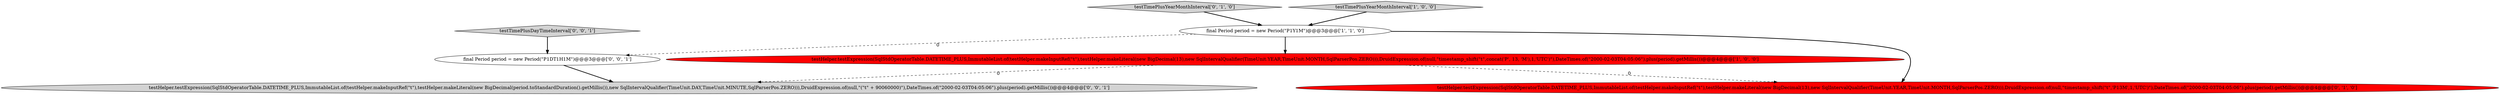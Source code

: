 digraph {
0 [style = filled, label = "final Period period = new Period(\"P1Y1M\")@@@3@@@['1', '1', '0']", fillcolor = white, shape = ellipse image = "AAA0AAABBB1BBB"];
3 [style = filled, label = "testTimePlusYearMonthInterval['0', '1', '0']", fillcolor = lightgray, shape = diamond image = "AAA0AAABBB2BBB"];
5 [style = filled, label = "testHelper.testExpression(SqlStdOperatorTable.DATETIME_PLUS,ImmutableList.of(testHelper.makeInputRef(\"t\"),testHelper.makeLiteral(new BigDecimal(period.toStandardDuration().getMillis()),new SqlIntervalQualifier(TimeUnit.DAY,TimeUnit.MINUTE,SqlParserPos.ZERO))),DruidExpression.of(null,\"(\"t\" + 90060000)\"),DateTimes.of(\"2000-02-03T04:05:06\").plus(period).getMillis())@@@4@@@['0', '0', '1']", fillcolor = lightgray, shape = ellipse image = "AAA0AAABBB3BBB"];
6 [style = filled, label = "final Period period = new Period(\"P1DT1H1M\")@@@3@@@['0', '0', '1']", fillcolor = white, shape = ellipse image = "AAA0AAABBB3BBB"];
1 [style = filled, label = "testHelper.testExpression(SqlStdOperatorTable.DATETIME_PLUS,ImmutableList.of(testHelper.makeInputRef(\"t\"),testHelper.makeLiteral(new BigDecimal(13),new SqlIntervalQualifier(TimeUnit.YEAR,TimeUnit.MONTH,SqlParserPos.ZERO))),DruidExpression.of(null,\"timestamp_shift(\"t\",concat('P', 13, 'M'),1,'UTC')\"),DateTimes.of(\"2000-02-03T04:05:06\").plus(period).getMillis())@@@4@@@['1', '0', '0']", fillcolor = red, shape = ellipse image = "AAA1AAABBB1BBB"];
2 [style = filled, label = "testTimePlusYearMonthInterval['1', '0', '0']", fillcolor = lightgray, shape = diamond image = "AAA0AAABBB1BBB"];
4 [style = filled, label = "testHelper.testExpression(SqlStdOperatorTable.DATETIME_PLUS,ImmutableList.of(testHelper.makeInputRef(\"t\"),testHelper.makeLiteral(new BigDecimal(13),new SqlIntervalQualifier(TimeUnit.YEAR,TimeUnit.MONTH,SqlParserPos.ZERO))),DruidExpression.of(null,\"timestamp_shift(\"t\",'P13M',1,'UTC')\"),DateTimes.of(\"2000-02-03T04:05:06\").plus(period).getMillis())@@@4@@@['0', '1', '0']", fillcolor = red, shape = ellipse image = "AAA1AAABBB2BBB"];
7 [style = filled, label = "testTimePlusDayTimeInterval['0', '0', '1']", fillcolor = lightgray, shape = diamond image = "AAA0AAABBB3BBB"];
1->4 [style = dashed, label="0"];
6->5 [style = bold, label=""];
2->0 [style = bold, label=""];
1->5 [style = dashed, label="0"];
0->4 [style = bold, label=""];
0->1 [style = bold, label=""];
3->0 [style = bold, label=""];
7->6 [style = bold, label=""];
0->6 [style = dashed, label="0"];
}
